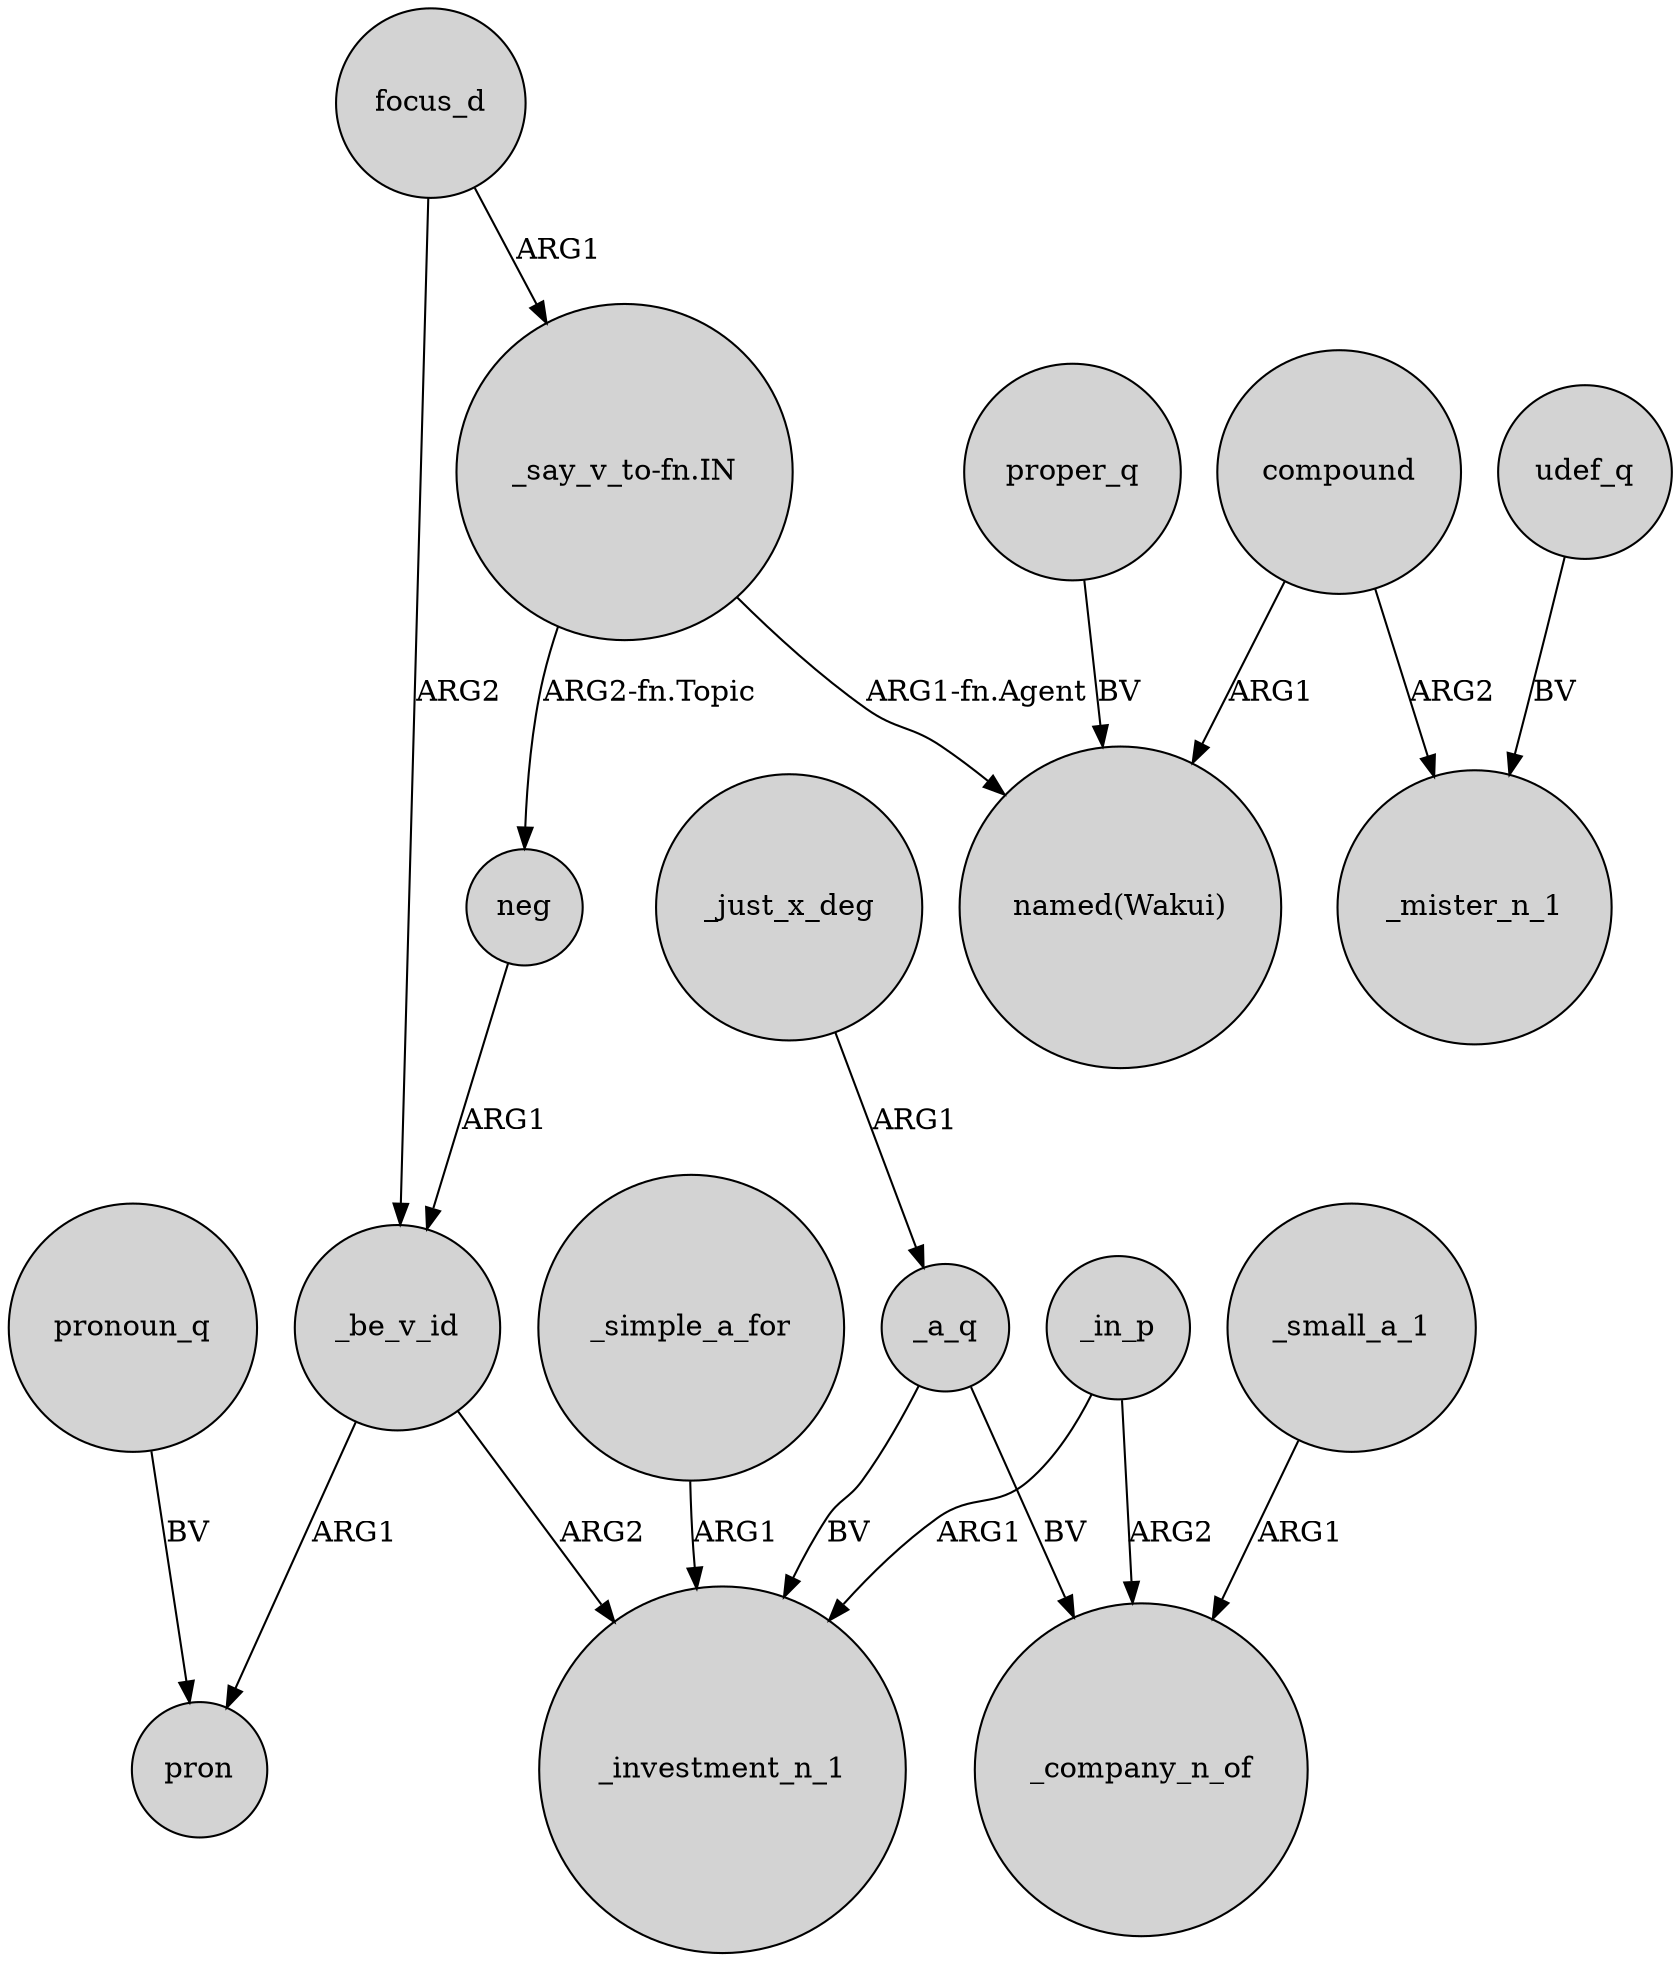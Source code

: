 digraph {
	node [shape=circle style=filled]
	focus_d -> _be_v_id [label=ARG2]
	compound -> _mister_n_1 [label=ARG2]
	_simple_a_for -> _investment_n_1 [label=ARG1]
	udef_q -> _mister_n_1 [label=BV]
	"_say_v_to-fn.IN" -> "named(Wakui)" [label="ARG1-fn.Agent"]
	compound -> "named(Wakui)" [label=ARG1]
	_be_v_id -> pron [label=ARG1]
	_in_p -> _company_n_of [label=ARG2]
	pronoun_q -> pron [label=BV]
	_be_v_id -> _investment_n_1 [label=ARG2]
	_a_q -> _investment_n_1 [label=BV]
	_a_q -> _company_n_of [label=BV]
	"_say_v_to-fn.IN" -> neg [label="ARG2-fn.Topic"]
	neg -> _be_v_id [label=ARG1]
	_small_a_1 -> _company_n_of [label=ARG1]
	proper_q -> "named(Wakui)" [label=BV]
	_in_p -> _investment_n_1 [label=ARG1]
	_just_x_deg -> _a_q [label=ARG1]
	focus_d -> "_say_v_to-fn.IN" [label=ARG1]
}
